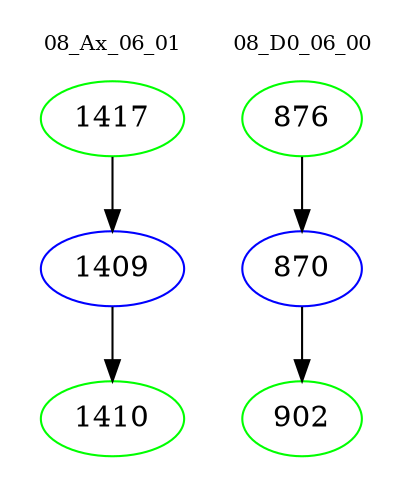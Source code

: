 digraph{
subgraph cluster_0 {
color = white
label = "08_Ax_06_01";
fontsize=10;
T0_1417 [label="1417", color="green"]
T0_1417 -> T0_1409 [color="black"]
T0_1409 [label="1409", color="blue"]
T0_1409 -> T0_1410 [color="black"]
T0_1410 [label="1410", color="green"]
}
subgraph cluster_1 {
color = white
label = "08_D0_06_00";
fontsize=10;
T1_876 [label="876", color="green"]
T1_876 -> T1_870 [color="black"]
T1_870 [label="870", color="blue"]
T1_870 -> T1_902 [color="black"]
T1_902 [label="902", color="green"]
}
}
